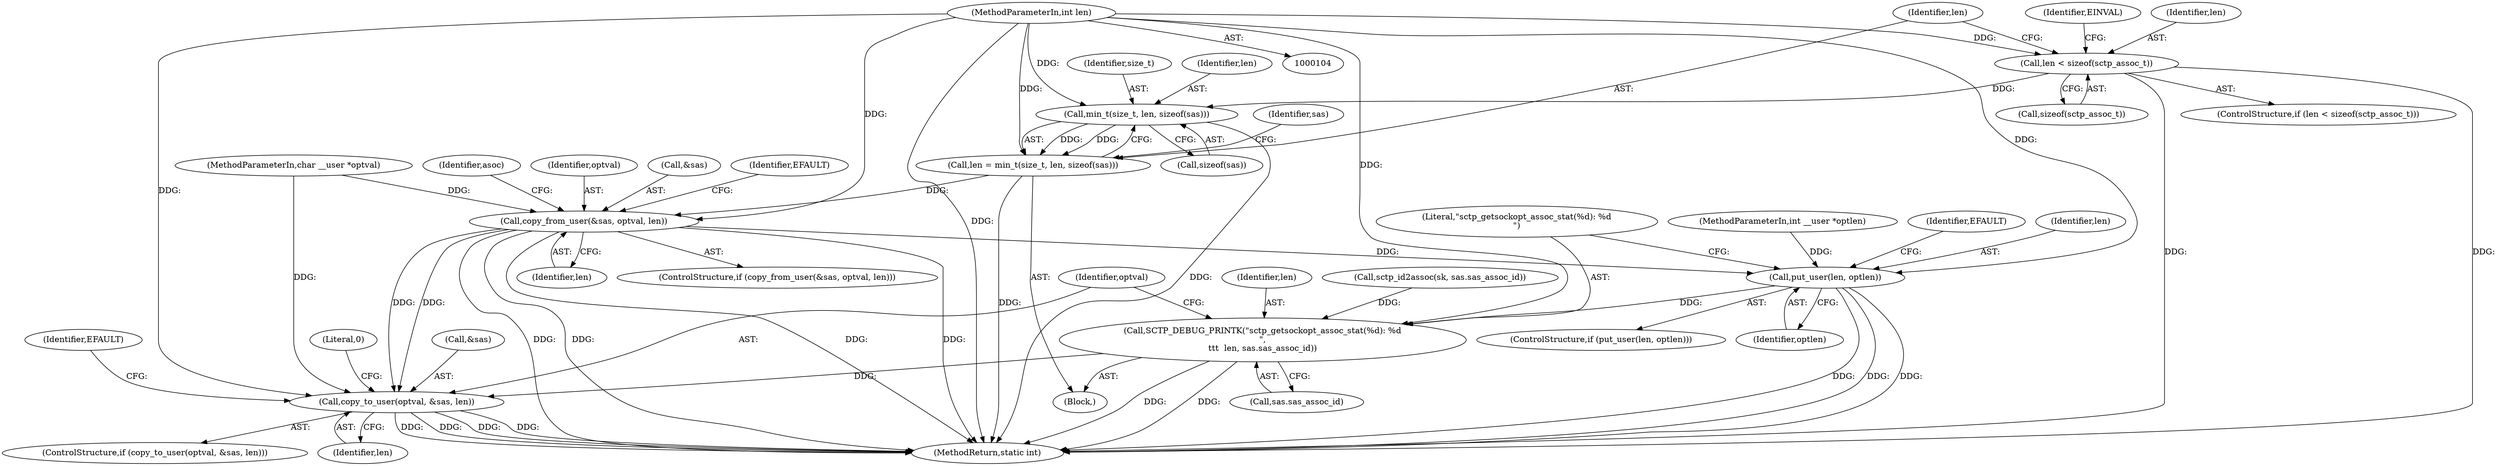 digraph "0_linux_726bc6b092da4c093eb74d13c07184b18c1af0f1@API" {
"1000116" [label="(Call,len < sizeof(sctp_assoc_t))"];
"1000106" [label="(MethodParameterIn,int len)"];
"1000125" [label="(Call,min_t(size_t, len, sizeof(sas)))"];
"1000123" [label="(Call,len = min_t(size_t, len, sizeof(sas)))"];
"1000131" [label="(Call,copy_from_user(&sas, optval, len))"];
"1000310" [label="(Call,put_user(len, optlen))"];
"1000316" [label="(Call,SCTP_DEBUG_PRINTK(\"sctp_getsockopt_assoc_stat(%d): %d\n\",\n\t\t\t  len, sas.sas_assoc_id))"];
"1000323" [label="(Call,copy_to_user(optval, &sas, len))"];
"1000108" [label="(MethodParameterIn,int __user *optlen)"];
"1000324" [label="(Identifier,optval)"];
"1000116" [label="(Call,len < sizeof(sctp_assoc_t))"];
"1000130" [label="(ControlStructure,if (copy_from_user(&sas, optval, len)))"];
"1000109" [label="(Block,)"];
"1000312" [label="(Identifier,optlen)"];
"1000117" [label="(Identifier,len)"];
"1000125" [label="(Call,min_t(size_t, len, sizeof(sas)))"];
"1000138" [label="(Identifier,EFAULT)"];
"1000106" [label="(MethodParameterIn,int len)"];
"1000315" [label="(Identifier,EFAULT)"];
"1000332" [label="(Literal,0)"];
"1000333" [label="(MethodReturn,static int)"];
"1000115" [label="(ControlStructure,if (len < sizeof(sctp_assoc_t)))"];
"1000325" [label="(Call,&sas)"];
"1000127" [label="(Identifier,len)"];
"1000124" [label="(Identifier,len)"];
"1000133" [label="(Identifier,sas)"];
"1000118" [label="(Call,sizeof(sctp_assoc_t))"];
"1000311" [label="(Identifier,len)"];
"1000319" [label="(Call,sas.sas_assoc_id)"];
"1000141" [label="(Call,sctp_id2assoc(sk, sas.sas_assoc_id))"];
"1000135" [label="(Identifier,len)"];
"1000323" [label="(Call,copy_to_user(optval, &sas, len))"];
"1000123" [label="(Call,len = min_t(size_t, len, sizeof(sas)))"];
"1000322" [label="(ControlStructure,if (copy_to_user(optval, &sas, len)))"];
"1000131" [label="(Call,copy_from_user(&sas, optval, len))"];
"1000318" [label="(Identifier,len)"];
"1000128" [label="(Call,sizeof(sas))"];
"1000310" [label="(Call,put_user(len, optlen))"];
"1000317" [label="(Literal,\"sctp_getsockopt_assoc_stat(%d): %d\n\")"];
"1000107" [label="(MethodParameterIn,char __user *optval)"];
"1000134" [label="(Identifier,optval)"];
"1000330" [label="(Identifier,EFAULT)"];
"1000316" [label="(Call,SCTP_DEBUG_PRINTK(\"sctp_getsockopt_assoc_stat(%d): %d\n\",\n\t\t\t  len, sas.sas_assoc_id))"];
"1000122" [label="(Identifier,EINVAL)"];
"1000126" [label="(Identifier,size_t)"];
"1000132" [label="(Call,&sas)"];
"1000309" [label="(ControlStructure,if (put_user(len, optlen)))"];
"1000140" [label="(Identifier,asoc)"];
"1000327" [label="(Identifier,len)"];
"1000116" -> "1000115"  [label="AST: "];
"1000116" -> "1000118"  [label="CFG: "];
"1000117" -> "1000116"  [label="AST: "];
"1000118" -> "1000116"  [label="AST: "];
"1000122" -> "1000116"  [label="CFG: "];
"1000124" -> "1000116"  [label="CFG: "];
"1000116" -> "1000333"  [label="DDG: "];
"1000116" -> "1000333"  [label="DDG: "];
"1000106" -> "1000116"  [label="DDG: "];
"1000116" -> "1000125"  [label="DDG: "];
"1000106" -> "1000104"  [label="AST: "];
"1000106" -> "1000333"  [label="DDG: "];
"1000106" -> "1000123"  [label="DDG: "];
"1000106" -> "1000125"  [label="DDG: "];
"1000106" -> "1000131"  [label="DDG: "];
"1000106" -> "1000310"  [label="DDG: "];
"1000106" -> "1000316"  [label="DDG: "];
"1000106" -> "1000323"  [label="DDG: "];
"1000125" -> "1000123"  [label="AST: "];
"1000125" -> "1000128"  [label="CFG: "];
"1000126" -> "1000125"  [label="AST: "];
"1000127" -> "1000125"  [label="AST: "];
"1000128" -> "1000125"  [label="AST: "];
"1000123" -> "1000125"  [label="CFG: "];
"1000125" -> "1000333"  [label="DDG: "];
"1000125" -> "1000123"  [label="DDG: "];
"1000125" -> "1000123"  [label="DDG: "];
"1000123" -> "1000109"  [label="AST: "];
"1000124" -> "1000123"  [label="AST: "];
"1000133" -> "1000123"  [label="CFG: "];
"1000123" -> "1000333"  [label="DDG: "];
"1000123" -> "1000131"  [label="DDG: "];
"1000131" -> "1000130"  [label="AST: "];
"1000131" -> "1000135"  [label="CFG: "];
"1000132" -> "1000131"  [label="AST: "];
"1000134" -> "1000131"  [label="AST: "];
"1000135" -> "1000131"  [label="AST: "];
"1000138" -> "1000131"  [label="CFG: "];
"1000140" -> "1000131"  [label="CFG: "];
"1000131" -> "1000333"  [label="DDG: "];
"1000131" -> "1000333"  [label="DDG: "];
"1000131" -> "1000333"  [label="DDG: "];
"1000131" -> "1000333"  [label="DDG: "];
"1000107" -> "1000131"  [label="DDG: "];
"1000131" -> "1000310"  [label="DDG: "];
"1000131" -> "1000323"  [label="DDG: "];
"1000131" -> "1000323"  [label="DDG: "];
"1000310" -> "1000309"  [label="AST: "];
"1000310" -> "1000312"  [label="CFG: "];
"1000311" -> "1000310"  [label="AST: "];
"1000312" -> "1000310"  [label="AST: "];
"1000315" -> "1000310"  [label="CFG: "];
"1000317" -> "1000310"  [label="CFG: "];
"1000310" -> "1000333"  [label="DDG: "];
"1000310" -> "1000333"  [label="DDG: "];
"1000310" -> "1000333"  [label="DDG: "];
"1000108" -> "1000310"  [label="DDG: "];
"1000310" -> "1000316"  [label="DDG: "];
"1000316" -> "1000109"  [label="AST: "];
"1000316" -> "1000319"  [label="CFG: "];
"1000317" -> "1000316"  [label="AST: "];
"1000318" -> "1000316"  [label="AST: "];
"1000319" -> "1000316"  [label="AST: "];
"1000324" -> "1000316"  [label="CFG: "];
"1000316" -> "1000333"  [label="DDG: "];
"1000316" -> "1000333"  [label="DDG: "];
"1000141" -> "1000316"  [label="DDG: "];
"1000316" -> "1000323"  [label="DDG: "];
"1000323" -> "1000322"  [label="AST: "];
"1000323" -> "1000327"  [label="CFG: "];
"1000324" -> "1000323"  [label="AST: "];
"1000325" -> "1000323"  [label="AST: "];
"1000327" -> "1000323"  [label="AST: "];
"1000330" -> "1000323"  [label="CFG: "];
"1000332" -> "1000323"  [label="CFG: "];
"1000323" -> "1000333"  [label="DDG: "];
"1000323" -> "1000333"  [label="DDG: "];
"1000323" -> "1000333"  [label="DDG: "];
"1000323" -> "1000333"  [label="DDG: "];
"1000107" -> "1000323"  [label="DDG: "];
}
